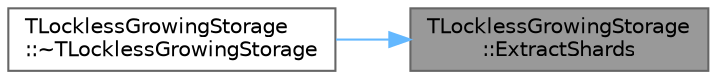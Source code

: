 digraph "TLocklessGrowingStorage::ExtractShards"
{
 // INTERACTIVE_SVG=YES
 // LATEX_PDF_SIZE
  bgcolor="transparent";
  edge [fontname=Helvetica,fontsize=10,labelfontname=Helvetica,labelfontsize=10];
  node [fontname=Helvetica,fontsize=10,shape=box,height=0.2,width=0.4];
  rankdir="RL";
  Node1 [id="Node000001",label="TLocklessGrowingStorage\l::ExtractShards",height=0.2,width=0.4,color="gray40", fillcolor="grey60", style="filled", fontcolor="black",tooltip=" "];
  Node1 -> Node2 [id="edge1_Node000001_Node000002",dir="back",color="steelblue1",style="solid",tooltip=" "];
  Node2 [id="Node000002",label="TLocklessGrowingStorage\l::~TLocklessGrowingStorage",height=0.2,width=0.4,color="grey40", fillcolor="white", style="filled",URL="$d6/dc1/classTLocklessGrowingStorage.html#a8d7862e9fb102f6982793ff12ddc94fe",tooltip=" "];
}
